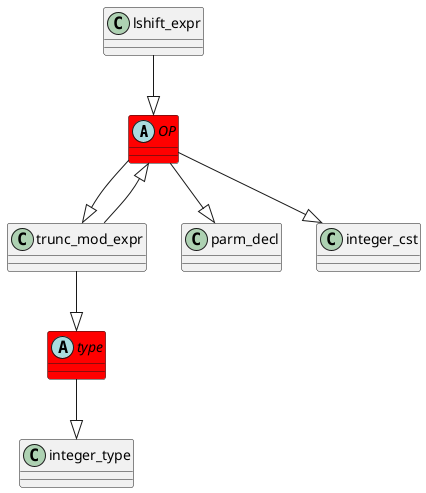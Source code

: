 @startuml
abstract class	OP	 #red	
OP	 --|> 	trunc_mod_expr	
lshift_expr	 --|> 	OP	
abstract class	type	 #red	
type	 --|> 	integer_type	
trunc_mod_expr	 --|> 	type	
OP	 --|> 	parm_decl	
trunc_mod_expr	 --|> 	OP	
OP	 --|> 	integer_cst	
@enduml
